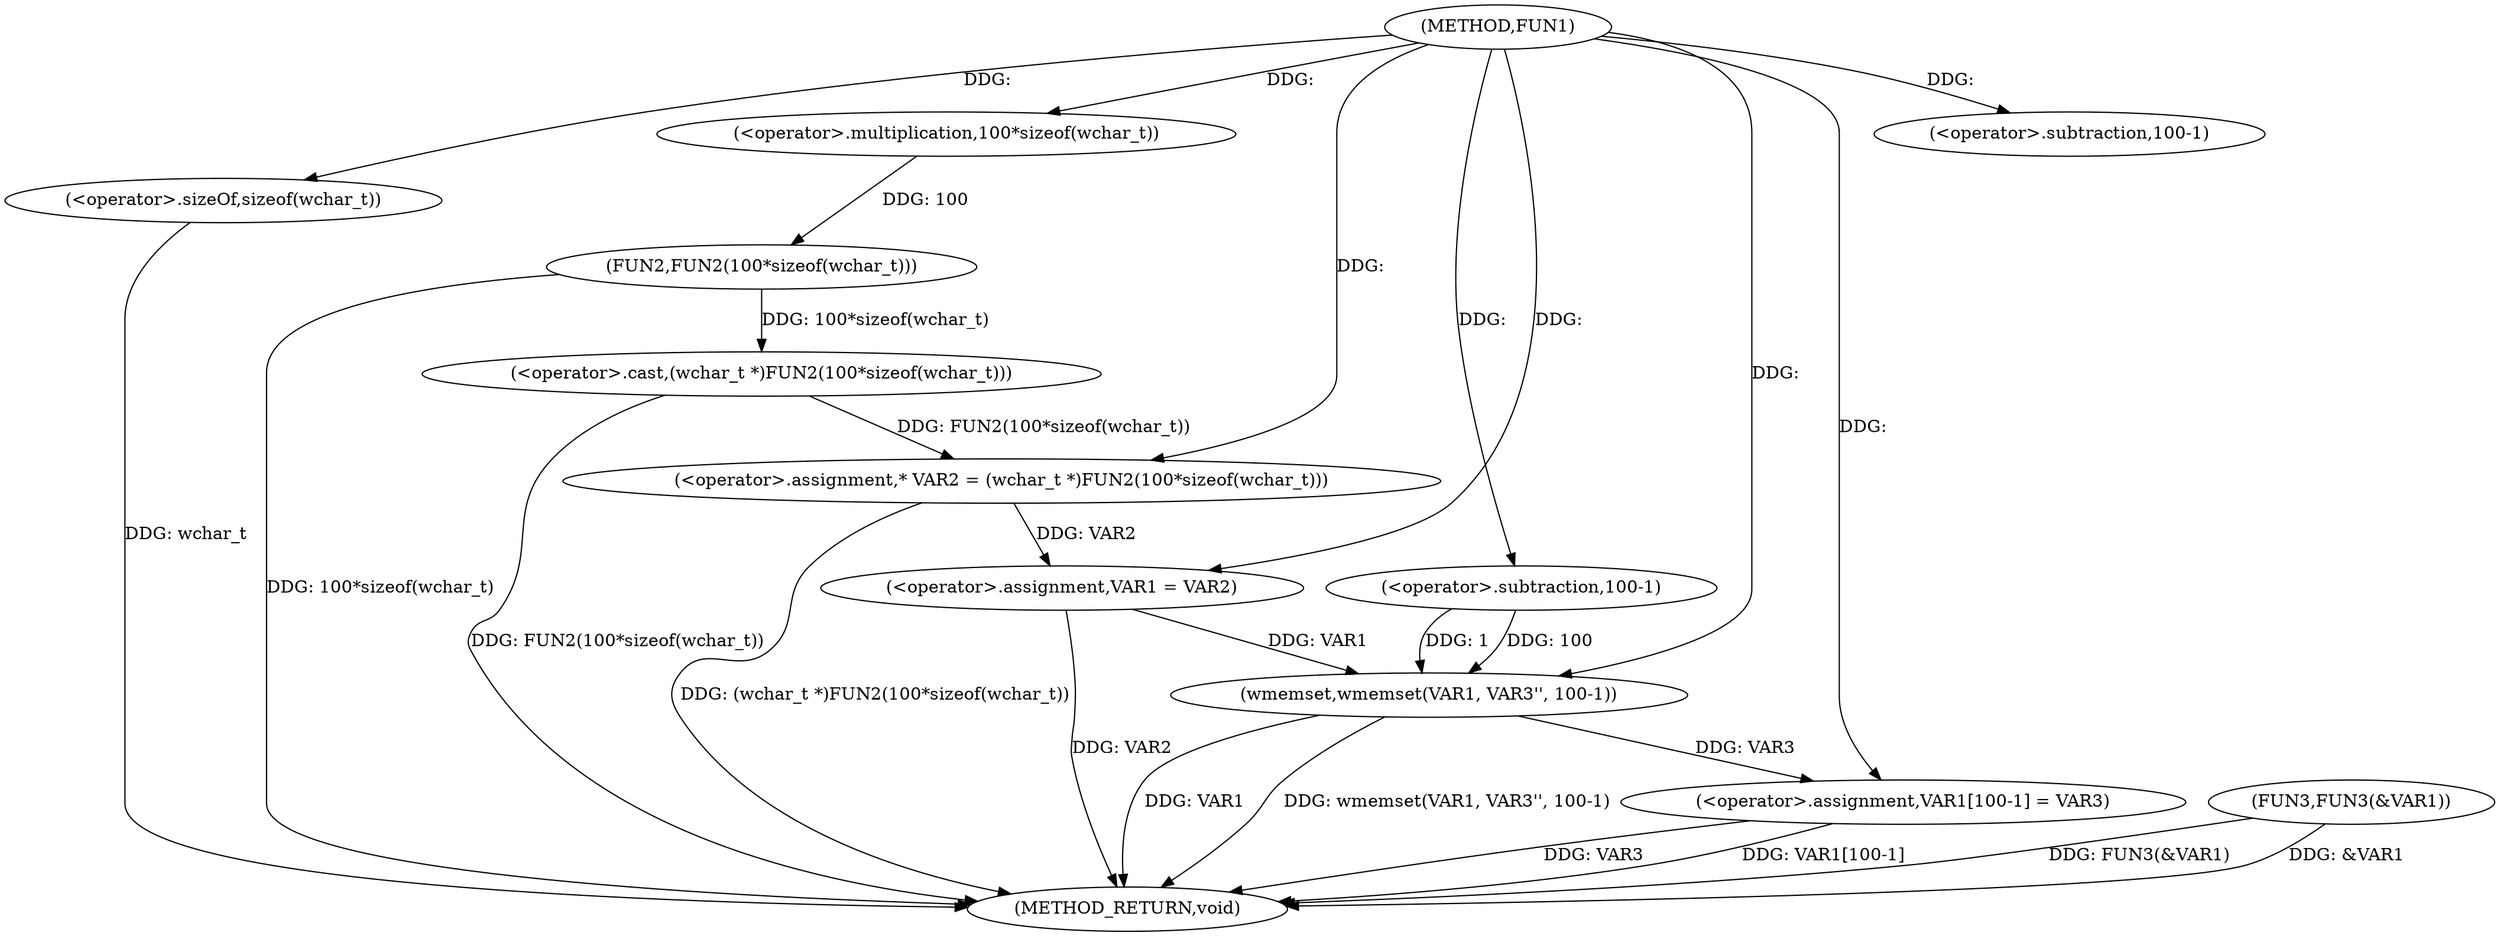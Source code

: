 digraph FUN1 {  
"1000100" [label = "(METHOD,FUN1)" ]
"1000132" [label = "(METHOD_RETURN,void)" ]
"1000104" [label = "(<operator>.assignment,* VAR2 = (wchar_t *)FUN2(100*sizeof(wchar_t)))" ]
"1000106" [label = "(<operator>.cast,(wchar_t *)FUN2(100*sizeof(wchar_t)))" ]
"1000108" [label = "(FUN2,FUN2(100*sizeof(wchar_t)))" ]
"1000109" [label = "(<operator>.multiplication,100*sizeof(wchar_t))" ]
"1000111" [label = "(<operator>.sizeOf,sizeof(wchar_t))" ]
"1000113" [label = "(<operator>.assignment,VAR1 = VAR2)" ]
"1000116" [label = "(wmemset,wmemset(VAR1, VAR3'', 100-1))" ]
"1000119" [label = "(<operator>.subtraction,100-1)" ]
"1000122" [label = "(<operator>.assignment,VAR1[100-1] = VAR3)" ]
"1000125" [label = "(<operator>.subtraction,100-1)" ]
"1000129" [label = "(FUN3,FUN3(&VAR1))" ]
  "1000116" -> "1000132"  [ label = "DDG: VAR1"] 
  "1000129" -> "1000132"  [ label = "DDG: &VAR1"] 
  "1000106" -> "1000132"  [ label = "DDG: FUN2(100*sizeof(wchar_t))"] 
  "1000122" -> "1000132"  [ label = "DDG: VAR1[100-1]"] 
  "1000129" -> "1000132"  [ label = "DDG: FUN3(&VAR1)"] 
  "1000113" -> "1000132"  [ label = "DDG: VAR2"] 
  "1000111" -> "1000132"  [ label = "DDG: wchar_t"] 
  "1000122" -> "1000132"  [ label = "DDG: VAR3"] 
  "1000116" -> "1000132"  [ label = "DDG: wmemset(VAR1, VAR3'', 100-1)"] 
  "1000104" -> "1000132"  [ label = "DDG: (wchar_t *)FUN2(100*sizeof(wchar_t))"] 
  "1000108" -> "1000132"  [ label = "DDG: 100*sizeof(wchar_t)"] 
  "1000106" -> "1000104"  [ label = "DDG: FUN2(100*sizeof(wchar_t))"] 
  "1000100" -> "1000104"  [ label = "DDG: "] 
  "1000108" -> "1000106"  [ label = "DDG: 100*sizeof(wchar_t)"] 
  "1000109" -> "1000108"  [ label = "DDG: 100"] 
  "1000100" -> "1000109"  [ label = "DDG: "] 
  "1000100" -> "1000111"  [ label = "DDG: "] 
  "1000104" -> "1000113"  [ label = "DDG: VAR2"] 
  "1000100" -> "1000113"  [ label = "DDG: "] 
  "1000113" -> "1000116"  [ label = "DDG: VAR1"] 
  "1000100" -> "1000116"  [ label = "DDG: "] 
  "1000119" -> "1000116"  [ label = "DDG: 100"] 
  "1000119" -> "1000116"  [ label = "DDG: 1"] 
  "1000100" -> "1000119"  [ label = "DDG: "] 
  "1000116" -> "1000122"  [ label = "DDG: VAR3"] 
  "1000100" -> "1000122"  [ label = "DDG: "] 
  "1000100" -> "1000125"  [ label = "DDG: "] 
}

